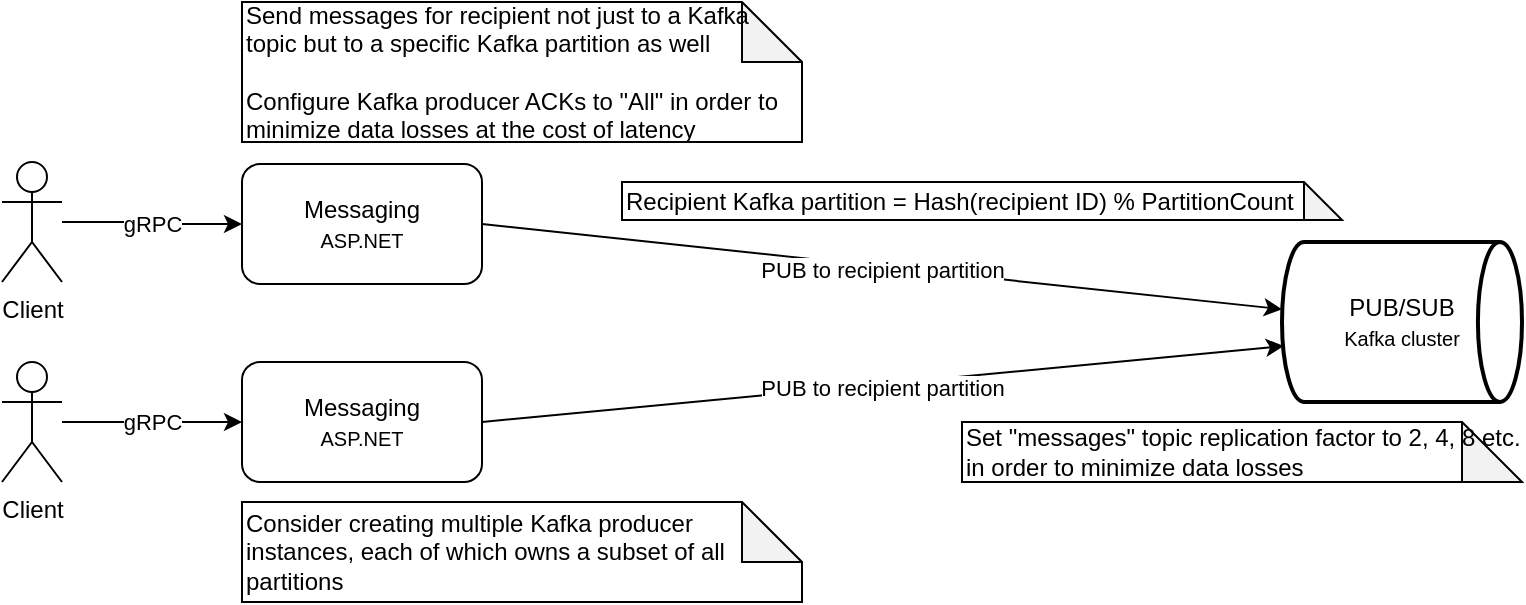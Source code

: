 <mxfile version="13.7.9" type="device"><diagram id="G4t1x3i_cumIOjZ8GDXV" name="Page-1"><mxGraphModel dx="1253" dy="982" grid="1" gridSize="10" guides="1" tooltips="1" connect="1" arrows="1" fold="1" page="1" pageScale="1" pageWidth="850" pageHeight="1100" math="0" shadow="0"><root><mxCell id="0"/><mxCell id="1" parent="0"/><mxCell id="4NMri5ObQx2eB0Vx6lmc-10" value="gRPC" style="edgeStyle=orthogonalEdgeStyle;rounded=0;orthogonalLoop=1;jettySize=auto;html=1;entryX=0;entryY=0.5;entryDx=0;entryDy=0;startArrow=none;startFill=0;" parent="1" source="4NMri5ObQx2eB0Vx6lmc-1" target="4NMri5ObQx2eB0Vx6lmc-4" edge="1"><mxGeometry relative="1" as="geometry"/></mxCell><mxCell id="4NMri5ObQx2eB0Vx6lmc-1" value="Client" style="shape=umlActor;verticalLabelPosition=bottom;verticalAlign=top;html=1;outlineConnect=0;" parent="1" vertex="1"><mxGeometry x="40" y="120" width="30" height="60" as="geometry"/></mxCell><mxCell id="4NMri5ObQx2eB0Vx6lmc-13" value="gRPC" style="edgeStyle=orthogonalEdgeStyle;rounded=0;orthogonalLoop=1;jettySize=auto;html=1;entryX=0;entryY=0.5;entryDx=0;entryDy=0;startArrow=none;startFill=0;" parent="1" source="4NMri5ObQx2eB0Vx6lmc-3" target="GdDrrSZIIYJAX2H4kpIf-1" edge="1"><mxGeometry relative="1" as="geometry"/></mxCell><mxCell id="4NMri5ObQx2eB0Vx6lmc-3" value="Client" style="shape=umlActor;verticalLabelPosition=bottom;verticalAlign=top;html=1;outlineConnect=0;" parent="1" vertex="1"><mxGeometry x="40" y="220" width="30" height="60" as="geometry"/></mxCell><mxCell id="4NMri5ObQx2eB0Vx6lmc-16" value="PUB to recipient partition" style="rounded=0;orthogonalLoop=1;jettySize=auto;html=1;startArrow=none;startFill=0;exitX=1;exitY=0.5;exitDx=0;exitDy=0;" parent="1" source="4NMri5ObQx2eB0Vx6lmc-4" target="4NMri5ObQx2eB0Vx6lmc-9" edge="1"><mxGeometry x="0.004" y="-2" relative="1" as="geometry"><mxPoint x="-1" as="offset"/></mxGeometry></mxCell><mxCell id="4NMri5ObQx2eB0Vx6lmc-4" value="&lt;font style=&quot;font-size: 12px&quot;&gt;Messaging&lt;/font&gt;&lt;br&gt;&lt;font style=&quot;font-size: 10px&quot;&gt;ASP.NET&lt;/font&gt;" style="rounded=1;whiteSpace=wrap;html=1;" parent="1" vertex="1"><mxGeometry x="160" y="121" width="120" height="60" as="geometry"/></mxCell><mxCell id="4NMri5ObQx2eB0Vx6lmc-9" value="PUB/SUB&lt;br&gt;&lt;font style=&quot;font-size: 10px&quot;&gt;Kafka cluster&lt;/font&gt;" style="strokeWidth=2;html=1;shape=mxgraph.flowchart.direct_data;whiteSpace=wrap;" parent="1" vertex="1"><mxGeometry x="680" y="160" width="120" height="80" as="geometry"/></mxCell><mxCell id="_z2AKbsd9psE2ULNNjwj-1" value="Set &quot;messages&quot; topic replication factor to 2, 4, 8 etc. in order to minimize data losses" style="shape=note;whiteSpace=wrap;html=1;backgroundOutline=1;darkOpacity=0.05;align=left;" parent="1" vertex="1"><mxGeometry x="520" y="250" width="280" height="30" as="geometry"/></mxCell><mxCell id="_z2AKbsd9psE2ULNNjwj-2" value="Send messages for recipient not just to a Kafka topic but to a specific Kafka partition as well&lt;br&gt;&lt;br&gt;Configure Kafka producer ACKs to &quot;All&quot; in order to minimize data losses at the cost of latency" style="shape=note;whiteSpace=wrap;html=1;backgroundOutline=1;darkOpacity=0.05;align=left;" parent="1" vertex="1"><mxGeometry x="160" y="40" width="280" height="70" as="geometry"/></mxCell><mxCell id="_z2AKbsd9psE2ULNNjwj-3" value="Consider creating multiple Kafka producer instances, each of which owns a subset of all partitions" style="shape=note;whiteSpace=wrap;html=1;backgroundOutline=1;darkOpacity=0.05;align=left;" parent="1" vertex="1"><mxGeometry x="160" y="290" width="280" height="50" as="geometry"/></mxCell><mxCell id="GdDrrSZIIYJAX2H4kpIf-1" value="&lt;font style=&quot;font-size: 12px&quot;&gt;Messaging&lt;/font&gt;&lt;br&gt;&lt;font style=&quot;font-size: 10px&quot;&gt;ASP.NET&lt;/font&gt;" style="rounded=1;whiteSpace=wrap;html=1;" vertex="1" parent="1"><mxGeometry x="160" y="220" width="120" height="60" as="geometry"/></mxCell><mxCell id="GdDrrSZIIYJAX2H4kpIf-2" value="PUB to recipient partition" style="rounded=0;orthogonalLoop=1;jettySize=auto;html=1;startArrow=none;startFill=0;exitX=1;exitY=0.5;exitDx=0;exitDy=0;entryX=0.008;entryY=0.65;entryDx=0;entryDy=0;entryPerimeter=0;" edge="1" parent="1" source="GdDrrSZIIYJAX2H4kpIf-1" target="4NMri5ObQx2eB0Vx6lmc-9"><mxGeometry x="0.004" y="-2" relative="1" as="geometry"><mxPoint x="-1" as="offset"/><mxPoint x="290" y="161" as="sourcePoint"/><mxPoint x="600" y="250" as="targetPoint"/></mxGeometry></mxCell><mxCell id="GdDrrSZIIYJAX2H4kpIf-3" value="Recipient Kafka partition = Hash(recipient ID) % PartitionCount" style="shape=note;whiteSpace=wrap;html=1;backgroundOutline=1;darkOpacity=0.05;align=left;" vertex="1" parent="1"><mxGeometry x="350" y="130" width="360" height="19" as="geometry"/></mxCell></root></mxGraphModel></diagram></mxfile>